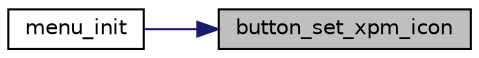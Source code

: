 digraph "button_set_xpm_icon"
{
 // LATEX_PDF_SIZE
  edge [fontname="Helvetica",fontsize="10",labelfontname="Helvetica",labelfontsize="10"];
  node [fontname="Helvetica",fontsize="10",shape=record];
  rankdir="RL";
  Node1 [label="button_set_xpm_icon",height=0.2,width=0.4,color="black", fillcolor="grey75", style="filled", fontcolor="black",tooltip="Sets a xpm image icon to a given button."];
  Node1 -> Node2 [dir="back",color="midnightblue",fontsize="10",style="solid",fontname="Helvetica"];
  Node2 [label="menu_init",height=0.2,width=0.4,color="black", fillcolor="white", style="filled",URL="$group__menu.html#gafae9ccfd6e7de562283d6ffc8c3cf066",tooltip="Loads the xpm images of the menu."];
}
